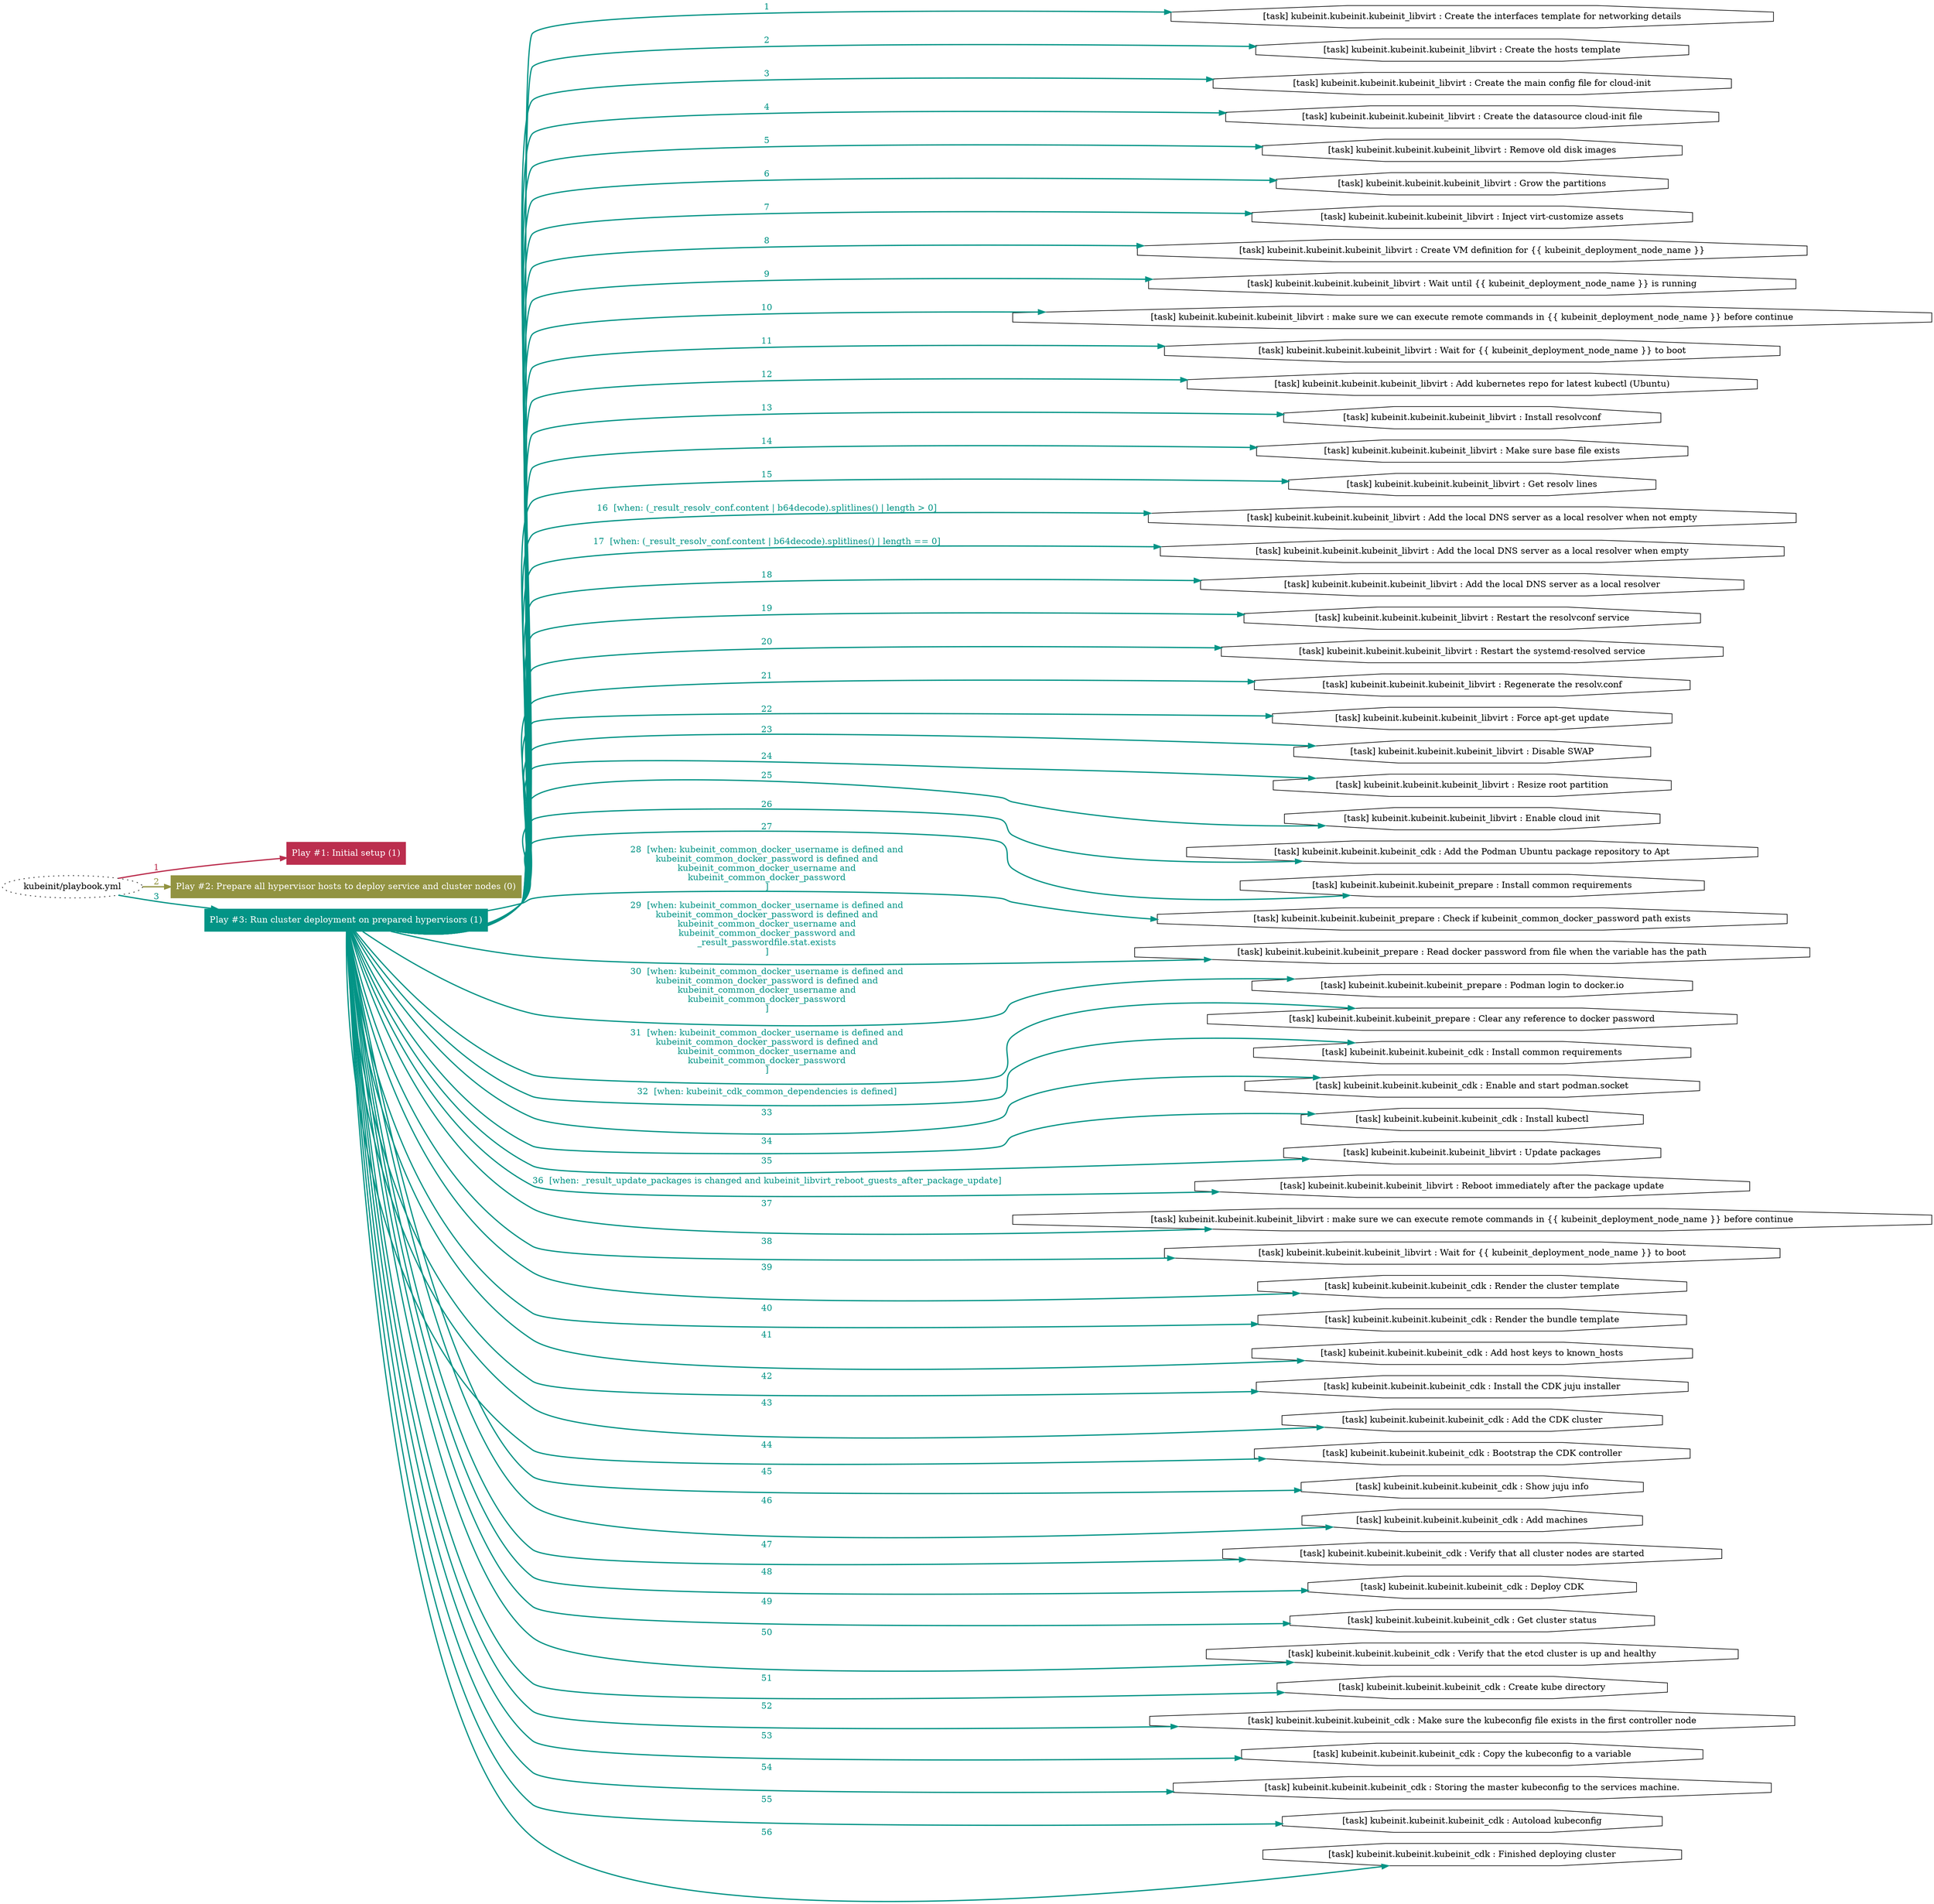 digraph "kubeinit/playbook.yml "{
	graph [concentrate=true ordering=in rankdir=LR ratio=fill]
	edge [esep=5 sep=10]
	"kubeinit/playbook.yml" [id=root_node style=dotted]
	subgraph "Play #1: Initial setup (1) "{
		"Play #1: Initial setup (1)" [color="#bb2e4e" fontcolor="#ffffff" id="play_76de802c-5a1c-4b3d-9a1c-5f117b120774" shape=box style=filled tooltip=localhost]
		"kubeinit/playbook.yml" -> "Play #1: Initial setup (1)" [label=1 color="#bb2e4e" fontcolor="#bb2e4e" id="edge_235ae543-e060-43ec-b2ea-d60d4a6e39f9" style=bold]
	}
	subgraph "Play #2: Prepare all hypervisor hosts to deploy service and cluster nodes (0) "{
		"Play #2: Prepare all hypervisor hosts to deploy service and cluster nodes (0)" [color="#929341" fontcolor="#ffffff" id="play_1d9e6496-8112-4617-8016-a8b8bd0fb71f" shape=box style=filled tooltip=""]
		"kubeinit/playbook.yml" -> "Play #2: Prepare all hypervisor hosts to deploy service and cluster nodes (0)" [label=2 color="#929341" fontcolor="#929341" id="edge_1201b97e-ee41-4e0f-b551-6a2695decef6" style=bold]
	}
	subgraph "Play #3: Run cluster deployment on prepared hypervisors (1) "{
		"Play #3: Run cluster deployment on prepared hypervisors (1)" [color="#039486" fontcolor="#ffffff" id="play_3da23c32-e091-4b46-9b7a-d9e971cca256" shape=box style=filled tooltip=localhost]
		"kubeinit/playbook.yml" -> "Play #3: Run cluster deployment on prepared hypervisors (1)" [label=3 color="#039486" fontcolor="#039486" id="edge_1ee4bff0-3522-486e-9272-6a2afa27627a" style=bold]
		"task_c2b20a1a-97dd-4fc3-a1fb-61dc9d8ae50a" [label="[task] kubeinit.kubeinit.kubeinit_libvirt : Create the interfaces template for networking details" id="task_c2b20a1a-97dd-4fc3-a1fb-61dc9d8ae50a" shape=octagon tooltip="[task] kubeinit.kubeinit.kubeinit_libvirt : Create the interfaces template for networking details"]
		"Play #3: Run cluster deployment on prepared hypervisors (1)" -> "task_c2b20a1a-97dd-4fc3-a1fb-61dc9d8ae50a" [label=1 color="#039486" fontcolor="#039486" id="edge_67641261-c974-489a-8435-c56737c77c3e" style=bold]
		"task_385b30e3-4739-4e3c-988e-87a87662ff61" [label="[task] kubeinit.kubeinit.kubeinit_libvirt : Create the hosts template" id="task_385b30e3-4739-4e3c-988e-87a87662ff61" shape=octagon tooltip="[task] kubeinit.kubeinit.kubeinit_libvirt : Create the hosts template"]
		"Play #3: Run cluster deployment on prepared hypervisors (1)" -> "task_385b30e3-4739-4e3c-988e-87a87662ff61" [label=2 color="#039486" fontcolor="#039486" id="edge_5888e04d-3221-4f0e-ad80-5abe3ae3700b" style=bold]
		"task_89beb3ea-067b-48c4-8ba1-5881d8d1c4d9" [label="[task] kubeinit.kubeinit.kubeinit_libvirt : Create the main config file for cloud-init" id="task_89beb3ea-067b-48c4-8ba1-5881d8d1c4d9" shape=octagon tooltip="[task] kubeinit.kubeinit.kubeinit_libvirt : Create the main config file for cloud-init"]
		"Play #3: Run cluster deployment on prepared hypervisors (1)" -> "task_89beb3ea-067b-48c4-8ba1-5881d8d1c4d9" [label=3 color="#039486" fontcolor="#039486" id="edge_e4a30357-7f76-4213-85a7-c8c37bb11c98" style=bold]
		"task_316f0045-6c10-40e7-9b48-4e431bf70e76" [label="[task] kubeinit.kubeinit.kubeinit_libvirt : Create the datasource cloud-init file" id="task_316f0045-6c10-40e7-9b48-4e431bf70e76" shape=octagon tooltip="[task] kubeinit.kubeinit.kubeinit_libvirt : Create the datasource cloud-init file"]
		"Play #3: Run cluster deployment on prepared hypervisors (1)" -> "task_316f0045-6c10-40e7-9b48-4e431bf70e76" [label=4 color="#039486" fontcolor="#039486" id="edge_e0c49edd-d719-4c80-b3dc-c7ec618b3c41" style=bold]
		"task_99d27672-4882-4e22-90e3-a454a083257f" [label="[task] kubeinit.kubeinit.kubeinit_libvirt : Remove old disk images" id="task_99d27672-4882-4e22-90e3-a454a083257f" shape=octagon tooltip="[task] kubeinit.kubeinit.kubeinit_libvirt : Remove old disk images"]
		"Play #3: Run cluster deployment on prepared hypervisors (1)" -> "task_99d27672-4882-4e22-90e3-a454a083257f" [label=5 color="#039486" fontcolor="#039486" id="edge_568a184c-fa8c-4d97-a5b5-b0b39a775ba0" style=bold]
		"task_2a807791-a3df-4af9-8342-5d626633ed8f" [label="[task] kubeinit.kubeinit.kubeinit_libvirt : Grow the partitions" id="task_2a807791-a3df-4af9-8342-5d626633ed8f" shape=octagon tooltip="[task] kubeinit.kubeinit.kubeinit_libvirt : Grow the partitions"]
		"Play #3: Run cluster deployment on prepared hypervisors (1)" -> "task_2a807791-a3df-4af9-8342-5d626633ed8f" [label=6 color="#039486" fontcolor="#039486" id="edge_50a6fc5c-b91c-44fe-8278-41766301290e" style=bold]
		"task_200575f6-e7bb-4ac1-9935-b7546e4a5ebf" [label="[task] kubeinit.kubeinit.kubeinit_libvirt : Inject virt-customize assets" id="task_200575f6-e7bb-4ac1-9935-b7546e4a5ebf" shape=octagon tooltip="[task] kubeinit.kubeinit.kubeinit_libvirt : Inject virt-customize assets"]
		"Play #3: Run cluster deployment on prepared hypervisors (1)" -> "task_200575f6-e7bb-4ac1-9935-b7546e4a5ebf" [label=7 color="#039486" fontcolor="#039486" id="edge_499f6887-62b5-4d5a-8d00-fdb24bd441d4" style=bold]
		"task_9f3308c7-52db-4b92-9773-bf3f5063dfaa" [label="[task] kubeinit.kubeinit.kubeinit_libvirt : Create VM definition for {{ kubeinit_deployment_node_name }}" id="task_9f3308c7-52db-4b92-9773-bf3f5063dfaa" shape=octagon tooltip="[task] kubeinit.kubeinit.kubeinit_libvirt : Create VM definition for {{ kubeinit_deployment_node_name }}"]
		"Play #3: Run cluster deployment on prepared hypervisors (1)" -> "task_9f3308c7-52db-4b92-9773-bf3f5063dfaa" [label=8 color="#039486" fontcolor="#039486" id="edge_5b022045-c59a-4201-b40d-c95a4dd7ae21" style=bold]
		"task_11dd495b-69b7-448f-abd7-62acc02a2c4c" [label="[task] kubeinit.kubeinit.kubeinit_libvirt : Wait until {{ kubeinit_deployment_node_name }} is running" id="task_11dd495b-69b7-448f-abd7-62acc02a2c4c" shape=octagon tooltip="[task] kubeinit.kubeinit.kubeinit_libvirt : Wait until {{ kubeinit_deployment_node_name }} is running"]
		"Play #3: Run cluster deployment on prepared hypervisors (1)" -> "task_11dd495b-69b7-448f-abd7-62acc02a2c4c" [label=9 color="#039486" fontcolor="#039486" id="edge_14cc61f8-f8f4-4cca-8fed-36f7cfd6ea8c" style=bold]
		"task_11a370b5-d34c-4e4e-9fd8-04d99185e29f" [label="[task] kubeinit.kubeinit.kubeinit_libvirt : make sure we can execute remote commands in {{ kubeinit_deployment_node_name }} before continue" id="task_11a370b5-d34c-4e4e-9fd8-04d99185e29f" shape=octagon tooltip="[task] kubeinit.kubeinit.kubeinit_libvirt : make sure we can execute remote commands in {{ kubeinit_deployment_node_name }} before continue"]
		"Play #3: Run cluster deployment on prepared hypervisors (1)" -> "task_11a370b5-d34c-4e4e-9fd8-04d99185e29f" [label=10 color="#039486" fontcolor="#039486" id="edge_7914dfcb-390f-41a6-bc8c-5b013f8835fe" style=bold]
		"task_bc726d49-7fc3-44d4-ad53-8432cc3b34e4" [label="[task] kubeinit.kubeinit.kubeinit_libvirt : Wait for {{ kubeinit_deployment_node_name }} to boot" id="task_bc726d49-7fc3-44d4-ad53-8432cc3b34e4" shape=octagon tooltip="[task] kubeinit.kubeinit.kubeinit_libvirt : Wait for {{ kubeinit_deployment_node_name }} to boot"]
		"Play #3: Run cluster deployment on prepared hypervisors (1)" -> "task_bc726d49-7fc3-44d4-ad53-8432cc3b34e4" [label=11 color="#039486" fontcolor="#039486" id="edge_fbdfa645-4a6b-4769-ada9-cee9a1461ab9" style=bold]
		"task_1c8e3d34-c0e0-4d5d-a036-207046ec37dc" [label="[task] kubeinit.kubeinit.kubeinit_libvirt : Add kubernetes repo for latest kubectl (Ubuntu)" id="task_1c8e3d34-c0e0-4d5d-a036-207046ec37dc" shape=octagon tooltip="[task] kubeinit.kubeinit.kubeinit_libvirt : Add kubernetes repo for latest kubectl (Ubuntu)"]
		"Play #3: Run cluster deployment on prepared hypervisors (1)" -> "task_1c8e3d34-c0e0-4d5d-a036-207046ec37dc" [label=12 color="#039486" fontcolor="#039486" id="edge_4ccdebf7-8f82-40c6-b41e-002ef9e0303d" style=bold]
		"task_1f761af4-14b5-41de-a1bd-98091e6b7314" [label="[task] kubeinit.kubeinit.kubeinit_libvirt : Install resolvconf" id="task_1f761af4-14b5-41de-a1bd-98091e6b7314" shape=octagon tooltip="[task] kubeinit.kubeinit.kubeinit_libvirt : Install resolvconf"]
		"Play #3: Run cluster deployment on prepared hypervisors (1)" -> "task_1f761af4-14b5-41de-a1bd-98091e6b7314" [label=13 color="#039486" fontcolor="#039486" id="edge_c51040f9-ef9c-482b-b63e-cfe1e0b36ccf" style=bold]
		"task_8cfebac8-f271-4631-b570-83ddd4359e23" [label="[task] kubeinit.kubeinit.kubeinit_libvirt : Make sure base file exists" id="task_8cfebac8-f271-4631-b570-83ddd4359e23" shape=octagon tooltip="[task] kubeinit.kubeinit.kubeinit_libvirt : Make sure base file exists"]
		"Play #3: Run cluster deployment on prepared hypervisors (1)" -> "task_8cfebac8-f271-4631-b570-83ddd4359e23" [label=14 color="#039486" fontcolor="#039486" id="edge_65ad825a-df8a-42ad-96cf-8762c4d2ae29" style=bold]
		"task_0f98454e-ba6d-4d2c-827f-09d895d5c074" [label="[task] kubeinit.kubeinit.kubeinit_libvirt : Get resolv lines" id="task_0f98454e-ba6d-4d2c-827f-09d895d5c074" shape=octagon tooltip="[task] kubeinit.kubeinit.kubeinit_libvirt : Get resolv lines"]
		"Play #3: Run cluster deployment on prepared hypervisors (1)" -> "task_0f98454e-ba6d-4d2c-827f-09d895d5c074" [label=15 color="#039486" fontcolor="#039486" id="edge_9f13eeb7-5756-4ee2-a2ea-a42f1f5f85df" style=bold]
		"task_f7e37277-b022-4233-b6e5-700db17a359d" [label="[task] kubeinit.kubeinit.kubeinit_libvirt : Add the local DNS server as a local resolver when not empty" id="task_f7e37277-b022-4233-b6e5-700db17a359d" shape=octagon tooltip="[task] kubeinit.kubeinit.kubeinit_libvirt : Add the local DNS server as a local resolver when not empty"]
		"Play #3: Run cluster deployment on prepared hypervisors (1)" -> "task_f7e37277-b022-4233-b6e5-700db17a359d" [label="16  [when: (_result_resolv_conf.content | b64decode).splitlines() | length > 0]" color="#039486" fontcolor="#039486" id="edge_86b2e8f3-abf2-462a-b211-533017dba0aa" style=bold]
		"task_b42b573f-363a-43cb-aa15-ef419ec3c90d" [label="[task] kubeinit.kubeinit.kubeinit_libvirt : Add the local DNS server as a local resolver when empty" id="task_b42b573f-363a-43cb-aa15-ef419ec3c90d" shape=octagon tooltip="[task] kubeinit.kubeinit.kubeinit_libvirt : Add the local DNS server as a local resolver when empty"]
		"Play #3: Run cluster deployment on prepared hypervisors (1)" -> "task_b42b573f-363a-43cb-aa15-ef419ec3c90d" [label="17  [when: (_result_resolv_conf.content | b64decode).splitlines() | length == 0]" color="#039486" fontcolor="#039486" id="edge_d2794c17-309c-494f-846d-29b725761ae7" style=bold]
		"task_f77bd9db-9b25-42cf-8fbc-0cc2372d4e69" [label="[task] kubeinit.kubeinit.kubeinit_libvirt : Add the local DNS server as a local resolver" id="task_f77bd9db-9b25-42cf-8fbc-0cc2372d4e69" shape=octagon tooltip="[task] kubeinit.kubeinit.kubeinit_libvirt : Add the local DNS server as a local resolver"]
		"Play #3: Run cluster deployment on prepared hypervisors (1)" -> "task_f77bd9db-9b25-42cf-8fbc-0cc2372d4e69" [label=18 color="#039486" fontcolor="#039486" id="edge_4fd028b9-3428-46a6-8f16-f93a82ba7309" style=bold]
		"task_e18770da-0fd5-4228-a139-b703b1320696" [label="[task] kubeinit.kubeinit.kubeinit_libvirt : Restart the resolvconf service" id="task_e18770da-0fd5-4228-a139-b703b1320696" shape=octagon tooltip="[task] kubeinit.kubeinit.kubeinit_libvirt : Restart the resolvconf service"]
		"Play #3: Run cluster deployment on prepared hypervisors (1)" -> "task_e18770da-0fd5-4228-a139-b703b1320696" [label=19 color="#039486" fontcolor="#039486" id="edge_dd0f9a8a-a542-4af0-89d5-b3dc27fae1e2" style=bold]
		"task_1cceaf46-d647-46ac-87f7-d4bd86a127ed" [label="[task] kubeinit.kubeinit.kubeinit_libvirt : Restart the systemd-resolved service" id="task_1cceaf46-d647-46ac-87f7-d4bd86a127ed" shape=octagon tooltip="[task] kubeinit.kubeinit.kubeinit_libvirt : Restart the systemd-resolved service"]
		"Play #3: Run cluster deployment on prepared hypervisors (1)" -> "task_1cceaf46-d647-46ac-87f7-d4bd86a127ed" [label=20 color="#039486" fontcolor="#039486" id="edge_be0c4221-bf23-4375-bde2-3b4a56e47850" style=bold]
		"task_9875c753-451d-40dc-8eb2-db64d598f694" [label="[task] kubeinit.kubeinit.kubeinit_libvirt : Regenerate the resolv.conf" id="task_9875c753-451d-40dc-8eb2-db64d598f694" shape=octagon tooltip="[task] kubeinit.kubeinit.kubeinit_libvirt : Regenerate the resolv.conf"]
		"Play #3: Run cluster deployment on prepared hypervisors (1)" -> "task_9875c753-451d-40dc-8eb2-db64d598f694" [label=21 color="#039486" fontcolor="#039486" id="edge_56ac41e0-4898-4990-bc48-1969d6c32ef7" style=bold]
		"task_f3ebd322-37a5-4970-a7d9-2f4d06a4aad1" [label="[task] kubeinit.kubeinit.kubeinit_libvirt : Force apt-get update" id="task_f3ebd322-37a5-4970-a7d9-2f4d06a4aad1" shape=octagon tooltip="[task] kubeinit.kubeinit.kubeinit_libvirt : Force apt-get update"]
		"Play #3: Run cluster deployment on prepared hypervisors (1)" -> "task_f3ebd322-37a5-4970-a7d9-2f4d06a4aad1" [label=22 color="#039486" fontcolor="#039486" id="edge_4074d5a2-be33-4511-b423-987de98e0d3c" style=bold]
		"task_f8da05f1-2f28-4d91-b9c6-debfe4a7100d" [label="[task] kubeinit.kubeinit.kubeinit_libvirt : Disable SWAP" id="task_f8da05f1-2f28-4d91-b9c6-debfe4a7100d" shape=octagon tooltip="[task] kubeinit.kubeinit.kubeinit_libvirt : Disable SWAP"]
		"Play #3: Run cluster deployment on prepared hypervisors (1)" -> "task_f8da05f1-2f28-4d91-b9c6-debfe4a7100d" [label=23 color="#039486" fontcolor="#039486" id="edge_04ee5883-bc90-4568-8435-a72115881498" style=bold]
		"task_c0090b8e-0d0e-4b3c-9789-80c24df70d61" [label="[task] kubeinit.kubeinit.kubeinit_libvirt : Resize root partition" id="task_c0090b8e-0d0e-4b3c-9789-80c24df70d61" shape=octagon tooltip="[task] kubeinit.kubeinit.kubeinit_libvirt : Resize root partition"]
		"Play #3: Run cluster deployment on prepared hypervisors (1)" -> "task_c0090b8e-0d0e-4b3c-9789-80c24df70d61" [label=24 color="#039486" fontcolor="#039486" id="edge_d82a1a43-c2ee-43ec-b77f-59ece62d1326" style=bold]
		"task_e187c20f-d3f3-473f-8eba-0294646fc91c" [label="[task] kubeinit.kubeinit.kubeinit_libvirt : Enable cloud init" id="task_e187c20f-d3f3-473f-8eba-0294646fc91c" shape=octagon tooltip="[task] kubeinit.kubeinit.kubeinit_libvirt : Enable cloud init"]
		"Play #3: Run cluster deployment on prepared hypervisors (1)" -> "task_e187c20f-d3f3-473f-8eba-0294646fc91c" [label=25 color="#039486" fontcolor="#039486" id="edge_c0fc11e3-4aba-47d3-9552-911e8d5ef534" style=bold]
		"task_50345db9-3a9f-45c8-9f89-c1bdff11ec3e" [label="[task] kubeinit.kubeinit.kubeinit_cdk : Add the Podman Ubuntu package repository to Apt" id="task_50345db9-3a9f-45c8-9f89-c1bdff11ec3e" shape=octagon tooltip="[task] kubeinit.kubeinit.kubeinit_cdk : Add the Podman Ubuntu package repository to Apt"]
		"Play #3: Run cluster deployment on prepared hypervisors (1)" -> "task_50345db9-3a9f-45c8-9f89-c1bdff11ec3e" [label=26 color="#039486" fontcolor="#039486" id="edge_d75a540c-037f-4d86-ba5b-83712f7588d9" style=bold]
		"task_ff5d782b-1084-4c3a-a34f-f91e5ca1cee9" [label="[task] kubeinit.kubeinit.kubeinit_prepare : Install common requirements" id="task_ff5d782b-1084-4c3a-a34f-f91e5ca1cee9" shape=octagon tooltip="[task] kubeinit.kubeinit.kubeinit_prepare : Install common requirements"]
		"Play #3: Run cluster deployment on prepared hypervisors (1)" -> "task_ff5d782b-1084-4c3a-a34f-f91e5ca1cee9" [label=27 color="#039486" fontcolor="#039486" id="edge_11f3091f-9d46-47a3-af6e-3acd493e3341" style=bold]
		"task_a5f935f1-900d-4cfb-be70-c47b65ef00e8" [label="[task] kubeinit.kubeinit.kubeinit_prepare : Check if kubeinit_common_docker_password path exists" id="task_a5f935f1-900d-4cfb-be70-c47b65ef00e8" shape=octagon tooltip="[task] kubeinit.kubeinit.kubeinit_prepare : Check if kubeinit_common_docker_password path exists"]
		"Play #3: Run cluster deployment on prepared hypervisors (1)" -> "task_a5f935f1-900d-4cfb-be70-c47b65ef00e8" [label="28  [when: kubeinit_common_docker_username is defined and
kubeinit_common_docker_password is defined and
kubeinit_common_docker_username and
kubeinit_common_docker_password
]" color="#039486" fontcolor="#039486" id="edge_33da2785-b4e2-4a41-ad54-b60fb58807df" style=bold]
		"task_7f9bec7c-27d0-41d8-bff4-71e8e8351719" [label="[task] kubeinit.kubeinit.kubeinit_prepare : Read docker password from file when the variable has the path" id="task_7f9bec7c-27d0-41d8-bff4-71e8e8351719" shape=octagon tooltip="[task] kubeinit.kubeinit.kubeinit_prepare : Read docker password from file when the variable has the path"]
		"Play #3: Run cluster deployment on prepared hypervisors (1)" -> "task_7f9bec7c-27d0-41d8-bff4-71e8e8351719" [label="29  [when: kubeinit_common_docker_username is defined and
kubeinit_common_docker_password is defined and
kubeinit_common_docker_username and
kubeinit_common_docker_password and
_result_passwordfile.stat.exists
]" color="#039486" fontcolor="#039486" id="edge_d64337ce-3a94-4a1d-8dfd-cc4b55aa53c7" style=bold]
		"task_bf446479-940b-48e8-aada-07255fe5b67c" [label="[task] kubeinit.kubeinit.kubeinit_prepare : Podman login to docker.io" id="task_bf446479-940b-48e8-aada-07255fe5b67c" shape=octagon tooltip="[task] kubeinit.kubeinit.kubeinit_prepare : Podman login to docker.io"]
		"Play #3: Run cluster deployment on prepared hypervisors (1)" -> "task_bf446479-940b-48e8-aada-07255fe5b67c" [label="30  [when: kubeinit_common_docker_username is defined and
kubeinit_common_docker_password is defined and
kubeinit_common_docker_username and
kubeinit_common_docker_password
]" color="#039486" fontcolor="#039486" id="edge_f666a937-70b3-4efa-b5d1-4f6193aa2345" style=bold]
		"task_3f3ce1d1-2214-4596-856a-c92af27ad3ed" [label="[task] kubeinit.kubeinit.kubeinit_prepare : Clear any reference to docker password" id="task_3f3ce1d1-2214-4596-856a-c92af27ad3ed" shape=octagon tooltip="[task] kubeinit.kubeinit.kubeinit_prepare : Clear any reference to docker password"]
		"Play #3: Run cluster deployment on prepared hypervisors (1)" -> "task_3f3ce1d1-2214-4596-856a-c92af27ad3ed" [label="31  [when: kubeinit_common_docker_username is defined and
kubeinit_common_docker_password is defined and
kubeinit_common_docker_username and
kubeinit_common_docker_password
]" color="#039486" fontcolor="#039486" id="edge_12dfd5c7-b0ac-478f-9ffb-219666be3619" style=bold]
		"task_0867d70f-c956-4edd-a9cf-43e37b6d2200" [label="[task] kubeinit.kubeinit.kubeinit_cdk : Install common requirements" id="task_0867d70f-c956-4edd-a9cf-43e37b6d2200" shape=octagon tooltip="[task] kubeinit.kubeinit.kubeinit_cdk : Install common requirements"]
		"Play #3: Run cluster deployment on prepared hypervisors (1)" -> "task_0867d70f-c956-4edd-a9cf-43e37b6d2200" [label="32  [when: kubeinit_cdk_common_dependencies is defined]" color="#039486" fontcolor="#039486" id="edge_73adbe2f-7962-463f-9665-d5b241dd6e49" style=bold]
		"task_64d4dfee-eab9-4ae6-bb61-1aa372acd8b7" [label="[task] kubeinit.kubeinit.kubeinit_cdk : Enable and start podman.socket" id="task_64d4dfee-eab9-4ae6-bb61-1aa372acd8b7" shape=octagon tooltip="[task] kubeinit.kubeinit.kubeinit_cdk : Enable and start podman.socket"]
		"Play #3: Run cluster deployment on prepared hypervisors (1)" -> "task_64d4dfee-eab9-4ae6-bb61-1aa372acd8b7" [label=33 color="#039486" fontcolor="#039486" id="edge_ef3106a9-32cc-42ea-9823-bbe00b714b7c" style=bold]
		"task_3797a5f8-e9e2-4568-9cd7-f4a72c44920c" [label="[task] kubeinit.kubeinit.kubeinit_cdk : Install kubectl" id="task_3797a5f8-e9e2-4568-9cd7-f4a72c44920c" shape=octagon tooltip="[task] kubeinit.kubeinit.kubeinit_cdk : Install kubectl"]
		"Play #3: Run cluster deployment on prepared hypervisors (1)" -> "task_3797a5f8-e9e2-4568-9cd7-f4a72c44920c" [label=34 color="#039486" fontcolor="#039486" id="edge_1e9c020e-5ebe-449b-b44b-1243bba5c7c6" style=bold]
		"task_dae9caaa-a36f-4978-bcba-718dbf305ef1" [label="[task] kubeinit.kubeinit.kubeinit_libvirt : Update packages" id="task_dae9caaa-a36f-4978-bcba-718dbf305ef1" shape=octagon tooltip="[task] kubeinit.kubeinit.kubeinit_libvirt : Update packages"]
		"Play #3: Run cluster deployment on prepared hypervisors (1)" -> "task_dae9caaa-a36f-4978-bcba-718dbf305ef1" [label=35 color="#039486" fontcolor="#039486" id="edge_92956086-a28e-4086-80f8-9301ea09d121" style=bold]
		"task_7ca870b3-f18f-48c0-b173-4390564a1099" [label="[task] kubeinit.kubeinit.kubeinit_libvirt : Reboot immediately after the package update" id="task_7ca870b3-f18f-48c0-b173-4390564a1099" shape=octagon tooltip="[task] kubeinit.kubeinit.kubeinit_libvirt : Reboot immediately after the package update"]
		"Play #3: Run cluster deployment on prepared hypervisors (1)" -> "task_7ca870b3-f18f-48c0-b173-4390564a1099" [label="36  [when: _result_update_packages is changed and kubeinit_libvirt_reboot_guests_after_package_update]" color="#039486" fontcolor="#039486" id="edge_2c5104d2-403a-4787-9da0-dccfa0117365" style=bold]
		"task_7cb8d639-82b1-4e01-a015-440ece857ba9" [label="[task] kubeinit.kubeinit.kubeinit_libvirt : make sure we can execute remote commands in {{ kubeinit_deployment_node_name }} before continue" id="task_7cb8d639-82b1-4e01-a015-440ece857ba9" shape=octagon tooltip="[task] kubeinit.kubeinit.kubeinit_libvirt : make sure we can execute remote commands in {{ kubeinit_deployment_node_name }} before continue"]
		"Play #3: Run cluster deployment on prepared hypervisors (1)" -> "task_7cb8d639-82b1-4e01-a015-440ece857ba9" [label=37 color="#039486" fontcolor="#039486" id="edge_784814e0-e800-42c4-b90e-e6364bdd6ba0" style=bold]
		"task_72bd7d97-08cf-45b8-ad59-51be66032861" [label="[task] kubeinit.kubeinit.kubeinit_libvirt : Wait for {{ kubeinit_deployment_node_name }} to boot" id="task_72bd7d97-08cf-45b8-ad59-51be66032861" shape=octagon tooltip="[task] kubeinit.kubeinit.kubeinit_libvirt : Wait for {{ kubeinit_deployment_node_name }} to boot"]
		"Play #3: Run cluster deployment on prepared hypervisors (1)" -> "task_72bd7d97-08cf-45b8-ad59-51be66032861" [label=38 color="#039486" fontcolor="#039486" id="edge_2ad7fde5-e720-4e3c-baf6-3cebcb463c94" style=bold]
		"task_20dc74d7-9dcb-4a87-ad61-5502e80f1feb" [label="[task] kubeinit.kubeinit.kubeinit_cdk : Render the cluster template" id="task_20dc74d7-9dcb-4a87-ad61-5502e80f1feb" shape=octagon tooltip="[task] kubeinit.kubeinit.kubeinit_cdk : Render the cluster template"]
		"Play #3: Run cluster deployment on prepared hypervisors (1)" -> "task_20dc74d7-9dcb-4a87-ad61-5502e80f1feb" [label=39 color="#039486" fontcolor="#039486" id="edge_dd18d0b2-c81b-4e46-b4cb-1d2e9e8371b0" style=bold]
		"task_27af147e-34eb-4aae-8726-42548a92fc4d" [label="[task] kubeinit.kubeinit.kubeinit_cdk : Render the bundle template" id="task_27af147e-34eb-4aae-8726-42548a92fc4d" shape=octagon tooltip="[task] kubeinit.kubeinit.kubeinit_cdk : Render the bundle template"]
		"Play #3: Run cluster deployment on prepared hypervisors (1)" -> "task_27af147e-34eb-4aae-8726-42548a92fc4d" [label=40 color="#039486" fontcolor="#039486" id="edge_3fff1e56-3713-459f-a816-5432b2db5c7c" style=bold]
		"task_7e0e7411-0feb-40a9-934e-ae9bb47067c2" [label="[task] kubeinit.kubeinit.kubeinit_cdk : Add host keys to known_hosts" id="task_7e0e7411-0feb-40a9-934e-ae9bb47067c2" shape=octagon tooltip="[task] kubeinit.kubeinit.kubeinit_cdk : Add host keys to known_hosts"]
		"Play #3: Run cluster deployment on prepared hypervisors (1)" -> "task_7e0e7411-0feb-40a9-934e-ae9bb47067c2" [label=41 color="#039486" fontcolor="#039486" id="edge_f7d4ba78-c23e-4846-a5bc-841157081e33" style=bold]
		"task_2030db39-125f-4130-ad47-508f89f29bfe" [label="[task] kubeinit.kubeinit.kubeinit_cdk : Install the CDK juju installer" id="task_2030db39-125f-4130-ad47-508f89f29bfe" shape=octagon tooltip="[task] kubeinit.kubeinit.kubeinit_cdk : Install the CDK juju installer"]
		"Play #3: Run cluster deployment on prepared hypervisors (1)" -> "task_2030db39-125f-4130-ad47-508f89f29bfe" [label=42 color="#039486" fontcolor="#039486" id="edge_c28d55bf-7e36-4d27-9e8f-55bcc76c7c9b" style=bold]
		"task_1e2b1bcd-a0a5-4350-b894-caf1c1c0a33c" [label="[task] kubeinit.kubeinit.kubeinit_cdk : Add the CDK cluster" id="task_1e2b1bcd-a0a5-4350-b894-caf1c1c0a33c" shape=octagon tooltip="[task] kubeinit.kubeinit.kubeinit_cdk : Add the CDK cluster"]
		"Play #3: Run cluster deployment on prepared hypervisors (1)" -> "task_1e2b1bcd-a0a5-4350-b894-caf1c1c0a33c" [label=43 color="#039486" fontcolor="#039486" id="edge_ec691546-ba15-4207-9e87-6a90acf4823b" style=bold]
		"task_7c020d6c-f83b-4564-a51f-a6e978368342" [label="[task] kubeinit.kubeinit.kubeinit_cdk : Bootstrap the CDK controller" id="task_7c020d6c-f83b-4564-a51f-a6e978368342" shape=octagon tooltip="[task] kubeinit.kubeinit.kubeinit_cdk : Bootstrap the CDK controller"]
		"Play #3: Run cluster deployment on prepared hypervisors (1)" -> "task_7c020d6c-f83b-4564-a51f-a6e978368342" [label=44 color="#039486" fontcolor="#039486" id="edge_843061a5-2468-412f-ada4-f5811653feeb" style=bold]
		"task_f7f2514a-55af-4e44-aab9-f418e3daa233" [label="[task] kubeinit.kubeinit.kubeinit_cdk : Show juju info" id="task_f7f2514a-55af-4e44-aab9-f418e3daa233" shape=octagon tooltip="[task] kubeinit.kubeinit.kubeinit_cdk : Show juju info"]
		"Play #3: Run cluster deployment on prepared hypervisors (1)" -> "task_f7f2514a-55af-4e44-aab9-f418e3daa233" [label=45 color="#039486" fontcolor="#039486" id="edge_de71dddd-ae87-4e0b-a55a-878053926bbc" style=bold]
		"task_34e49bfc-45c5-4370-9665-c45476f6d8f9" [label="[task] kubeinit.kubeinit.kubeinit_cdk : Add machines" id="task_34e49bfc-45c5-4370-9665-c45476f6d8f9" shape=octagon tooltip="[task] kubeinit.kubeinit.kubeinit_cdk : Add machines"]
		"Play #3: Run cluster deployment on prepared hypervisors (1)" -> "task_34e49bfc-45c5-4370-9665-c45476f6d8f9" [label=46 color="#039486" fontcolor="#039486" id="edge_13d5d06a-8882-4079-a3fd-205d8263e5ec" style=bold]
		"task_2d3f2873-3bc6-460a-8e2a-a8e80fb0f6f6" [label="[task] kubeinit.kubeinit.kubeinit_cdk : Verify that all cluster nodes are started" id="task_2d3f2873-3bc6-460a-8e2a-a8e80fb0f6f6" shape=octagon tooltip="[task] kubeinit.kubeinit.kubeinit_cdk : Verify that all cluster nodes are started"]
		"Play #3: Run cluster deployment on prepared hypervisors (1)" -> "task_2d3f2873-3bc6-460a-8e2a-a8e80fb0f6f6" [label=47 color="#039486" fontcolor="#039486" id="edge_0f5387b5-77e9-4172-9ac9-55f8b304573e" style=bold]
		"task_4919137c-d37c-403c-87f5-f35fa1c2bcb5" [label="[task] kubeinit.kubeinit.kubeinit_cdk : Deploy CDK" id="task_4919137c-d37c-403c-87f5-f35fa1c2bcb5" shape=octagon tooltip="[task] kubeinit.kubeinit.kubeinit_cdk : Deploy CDK"]
		"Play #3: Run cluster deployment on prepared hypervisors (1)" -> "task_4919137c-d37c-403c-87f5-f35fa1c2bcb5" [label=48 color="#039486" fontcolor="#039486" id="edge_3ff367dd-de5c-4119-bae3-78d85ce92049" style=bold]
		"task_42a63e21-0e0e-417f-af58-f1d215543bae" [label="[task] kubeinit.kubeinit.kubeinit_cdk : Get cluster status" id="task_42a63e21-0e0e-417f-af58-f1d215543bae" shape=octagon tooltip="[task] kubeinit.kubeinit.kubeinit_cdk : Get cluster status"]
		"Play #3: Run cluster deployment on prepared hypervisors (1)" -> "task_42a63e21-0e0e-417f-af58-f1d215543bae" [label=49 color="#039486" fontcolor="#039486" id="edge_46fbf08b-9a14-4fc4-a76a-23166b51402e" style=bold]
		"task_9b7fdab4-e60b-4532-a27b-fa992d3bb12b" [label="[task] kubeinit.kubeinit.kubeinit_cdk : Verify that the etcd cluster is up and healthy" id="task_9b7fdab4-e60b-4532-a27b-fa992d3bb12b" shape=octagon tooltip="[task] kubeinit.kubeinit.kubeinit_cdk : Verify that the etcd cluster is up and healthy"]
		"Play #3: Run cluster deployment on prepared hypervisors (1)" -> "task_9b7fdab4-e60b-4532-a27b-fa992d3bb12b" [label=50 color="#039486" fontcolor="#039486" id="edge_61fcfb94-a9b4-4070-b8c3-8335c499e40e" style=bold]
		"task_893ef631-4a85-4998-bcd6-ff30d48f63ea" [label="[task] kubeinit.kubeinit.kubeinit_cdk : Create kube directory" id="task_893ef631-4a85-4998-bcd6-ff30d48f63ea" shape=octagon tooltip="[task] kubeinit.kubeinit.kubeinit_cdk : Create kube directory"]
		"Play #3: Run cluster deployment on prepared hypervisors (1)" -> "task_893ef631-4a85-4998-bcd6-ff30d48f63ea" [label=51 color="#039486" fontcolor="#039486" id="edge_d5bbcea7-bcf9-4155-ae6e-364438f87e6f" style=bold]
		"task_7ecd1c0f-9709-46d9-8d78-3b10b105c83f" [label="[task] kubeinit.kubeinit.kubeinit_cdk : Make sure the kubeconfig file exists in the first controller node" id="task_7ecd1c0f-9709-46d9-8d78-3b10b105c83f" shape=octagon tooltip="[task] kubeinit.kubeinit.kubeinit_cdk : Make sure the kubeconfig file exists in the first controller node"]
		"Play #3: Run cluster deployment on prepared hypervisors (1)" -> "task_7ecd1c0f-9709-46d9-8d78-3b10b105c83f" [label=52 color="#039486" fontcolor="#039486" id="edge_ec2861b0-cd5d-4815-a576-26f68dd4bae0" style=bold]
		"task_57922144-db00-4b58-91e3-4af356ab22e4" [label="[task] kubeinit.kubeinit.kubeinit_cdk : Copy the kubeconfig to a variable" id="task_57922144-db00-4b58-91e3-4af356ab22e4" shape=octagon tooltip="[task] kubeinit.kubeinit.kubeinit_cdk : Copy the kubeconfig to a variable"]
		"Play #3: Run cluster deployment on prepared hypervisors (1)" -> "task_57922144-db00-4b58-91e3-4af356ab22e4" [label=53 color="#039486" fontcolor="#039486" id="edge_212a8b3d-21e3-46f5-a12d-ab521a247258" style=bold]
		"task_79be4696-2b79-4f46-afc7-0d40fd712624" [label="[task] kubeinit.kubeinit.kubeinit_cdk : Storing the master kubeconfig to the services machine." id="task_79be4696-2b79-4f46-afc7-0d40fd712624" shape=octagon tooltip="[task] kubeinit.kubeinit.kubeinit_cdk : Storing the master kubeconfig to the services machine."]
		"Play #3: Run cluster deployment on prepared hypervisors (1)" -> "task_79be4696-2b79-4f46-afc7-0d40fd712624" [label=54 color="#039486" fontcolor="#039486" id="edge_869a1360-9fb9-4c2f-a217-0dc0d00f32d0" style=bold]
		"task_c38c8ca2-87a9-4158-bcb7-5b0250ac70c3" [label="[task] kubeinit.kubeinit.kubeinit_cdk : Autoload kubeconfig" id="task_c38c8ca2-87a9-4158-bcb7-5b0250ac70c3" shape=octagon tooltip="[task] kubeinit.kubeinit.kubeinit_cdk : Autoload kubeconfig"]
		"Play #3: Run cluster deployment on prepared hypervisors (1)" -> "task_c38c8ca2-87a9-4158-bcb7-5b0250ac70c3" [label=55 color="#039486" fontcolor="#039486" id="edge_9ee70d08-6feb-4c0a-9a0d-b10a9bb4c49a" style=bold]
		"task_ac9094f1-863e-45b7-beed-5561e168a81b" [label="[task] kubeinit.kubeinit.kubeinit_cdk : Finished deploying cluster" id="task_ac9094f1-863e-45b7-beed-5561e168a81b" shape=octagon tooltip="[task] kubeinit.kubeinit.kubeinit_cdk : Finished deploying cluster"]
		"Play #3: Run cluster deployment on prepared hypervisors (1)" -> "task_ac9094f1-863e-45b7-beed-5561e168a81b" [label=56 color="#039486" fontcolor="#039486" id="edge_962c891c-8f6b-4daa-bacd-fb10dc3c5094" style=bold]
	}
}

